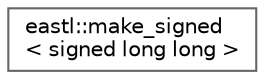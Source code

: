 digraph "类继承关系图"
{
 // LATEX_PDF_SIZE
  bgcolor="transparent";
  edge [fontname=Helvetica,fontsize=10,labelfontname=Helvetica,labelfontsize=10];
  node [fontname=Helvetica,fontsize=10,shape=box,height=0.2,width=0.4];
  rankdir="LR";
  Node0 [id="Node000000",label="eastl::make_signed\l\< signed long long \>",height=0.2,width=0.4,color="grey40", fillcolor="white", style="filled",URL="$structeastl_1_1make__signed_3_01signed_01long_01long_01_4.html",tooltip=" "];
}
